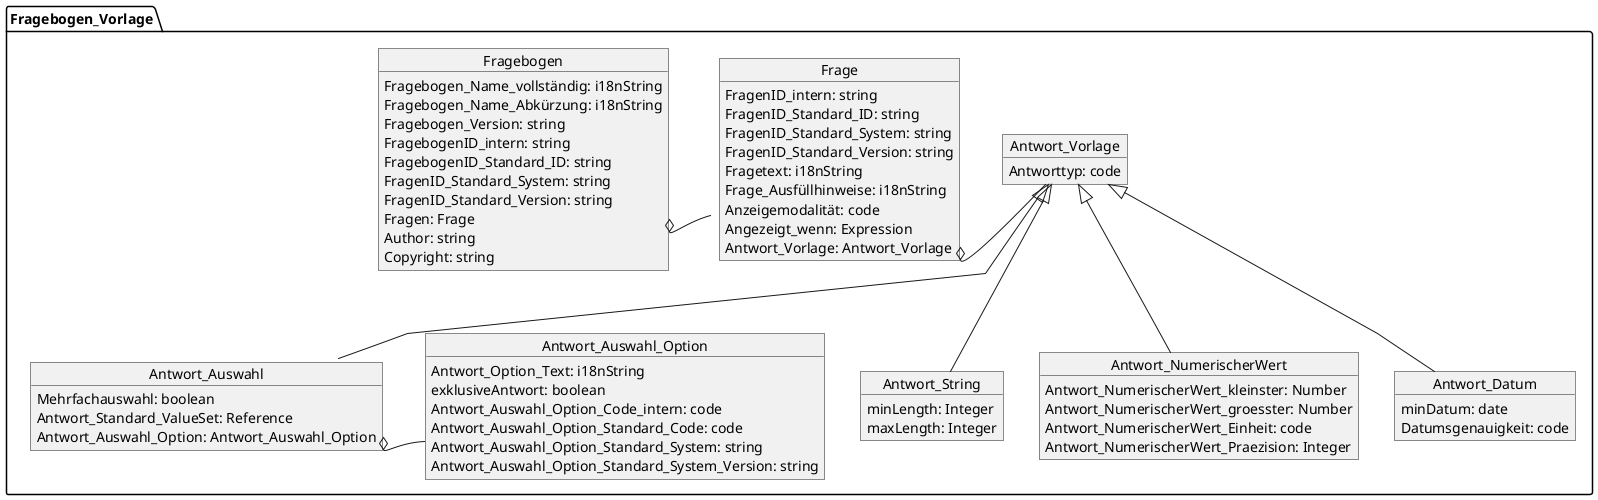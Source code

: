 @startuml MII_PROMs_Fragebögen
skinparam linetype ortho
skinparam linetype polyline


package Fragebogen_Vorlage {
    object Fragebogen {
        Fragebogen_Name_vollständig: i18nString
        Fragebogen_Name_Abkürzung: i18nString
        Fragebogen_Version: string
        FragebogenID_intern: string
        FragebogenID_Standard_ID: string
        FragenID_Standard_System: string
        FragenID_Standard_Version: string
        Fragen: Frage
        Author: string

        Copyright: string


    }

    object Frage{ 
        FragenID_intern: string
        FragenID_Standard_ID: string
        FragenID_Standard_System: string
        FragenID_Standard_Version: string
        Fragetext: i18nString
        Frage_Ausfüllhinweise: i18nString
        Anzeigemodalität: code
        Angezeigt_wenn: Expression
        Antwort_Vorlage: Antwort_Vorlage

    }

    Fragebogen::Frage o--right--- Frage

    object Antwort_Vorlage {
        Antworttyp: code
    }
    Frage::Antwort_Vorlage  o-right-- Antwort_Vorlage

    object Antwort_String {
        minLength: Integer
        maxLength: Integer
    }
    Antwort_Vorlage <|-down- Antwort_String

    object Antwort_Auswahl {
        Mehrfachauswahl: boolean
        Antwort_Standard_ValueSet: Reference
        Antwort_Auswahl_Option: Antwort_Auswahl_Option
    }
    object Antwort_Auswahl_Option {
        Antwort_Option_Text: i18nString
        exklusiveAntwort: boolean
        Antwort_Auswahl_Option_Code_intern: code
        Antwort_Auswahl_Option_Standard_Code: code
        Antwort_Auswahl_Option_Standard_System: string
        Antwort_Auswahl_Option_Standard_System_Version: string

    }

    Antwort_Vorlage <|-down- Antwort_Auswahl
    Antwort_Auswahl::Antwort_Auswahl_Option o-right- Antwort_Auswahl_Option

    object Antwort_NumerischerWert {
        Antwort_NumerischerWert_kleinster: Number
        Antwort_NumerischerWert_groesster: Number
        Antwort_NumerischerWert_Einheit: code
        Antwort_NumerischerWert_Praezision: Integer

    }
    Antwort_Vorlage <|-down- Antwort_NumerischerWert 


    object Antwort_Datum {
        minDatum: date
        Datumsgenauigkeit: code
    }
    Antwort_Vorlage <|-down- Antwort_Datum

}

@enduml

